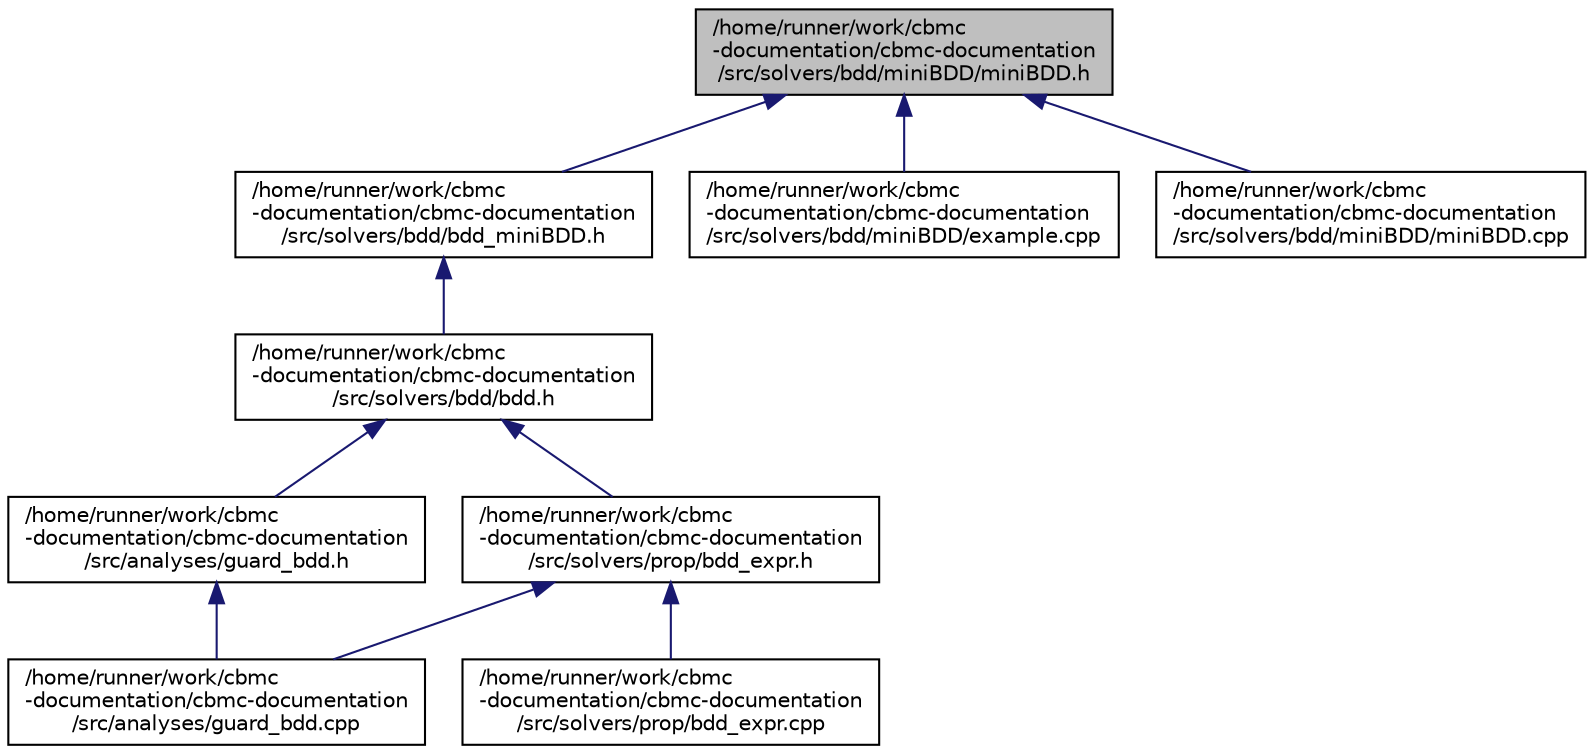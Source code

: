 digraph "/home/runner/work/cbmc-documentation/cbmc-documentation/src/solvers/bdd/miniBDD/miniBDD.h"
{
 // LATEX_PDF_SIZE
  bgcolor="transparent";
  edge [fontname="Helvetica",fontsize="10",labelfontname="Helvetica",labelfontsize="10"];
  node [fontname="Helvetica",fontsize="10",shape=record];
  Node1 [label="/home/runner/work/cbmc\l-documentation/cbmc-documentation\l/src/solvers/bdd/miniBDD/miniBDD.h",height=0.2,width=0.4,color="black", fillcolor="grey75", style="filled", fontcolor="black",tooltip="Small BDD implementation."];
  Node1 -> Node2 [dir="back",color="midnightblue",fontsize="10",style="solid",fontname="Helvetica"];
  Node2 [label="/home/runner/work/cbmc\l-documentation/cbmc-documentation\l/src/solvers/bdd/bdd_miniBDD.h",height=0.2,width=0.4,color="black",URL="$bdd__mini_b_d_d_8h.html",tooltip=" "];
  Node2 -> Node3 [dir="back",color="midnightblue",fontsize="10",style="solid",fontname="Helvetica"];
  Node3 [label="/home/runner/work/cbmc\l-documentation/cbmc-documentation\l/src/solvers/bdd/bdd.h",height=0.2,width=0.4,color="black",URL="$bdd_8h.html",tooltip=" "];
  Node3 -> Node4 [dir="back",color="midnightblue",fontsize="10",style="solid",fontname="Helvetica"];
  Node4 [label="/home/runner/work/cbmc\l-documentation/cbmc-documentation\l/src/analyses/guard_bdd.h",height=0.2,width=0.4,color="black",URL="$guard__bdd_8h.html",tooltip=" "];
  Node4 -> Node5 [dir="back",color="midnightblue",fontsize="10",style="solid",fontname="Helvetica"];
  Node5 [label="/home/runner/work/cbmc\l-documentation/cbmc-documentation\l/src/analyses/guard_bdd.cpp",height=0.2,width=0.4,color="black",URL="$guard__bdd_8cpp.html",tooltip=" "];
  Node3 -> Node6 [dir="back",color="midnightblue",fontsize="10",style="solid",fontname="Helvetica"];
  Node6 [label="/home/runner/work/cbmc\l-documentation/cbmc-documentation\l/src/solvers/prop/bdd_expr.h",height=0.2,width=0.4,color="black",URL="$bdd__expr_8h.html",tooltip="Binary decision diagram."];
  Node6 -> Node5 [dir="back",color="midnightblue",fontsize="10",style="solid",fontname="Helvetica"];
  Node6 -> Node7 [dir="back",color="midnightblue",fontsize="10",style="solid",fontname="Helvetica"];
  Node7 [label="/home/runner/work/cbmc\l-documentation/cbmc-documentation\l/src/solvers/prop/bdd_expr.cpp",height=0.2,width=0.4,color="black",URL="$bdd__expr_8cpp.html",tooltip=" "];
  Node1 -> Node8 [dir="back",color="midnightblue",fontsize="10",style="solid",fontname="Helvetica"];
  Node8 [label="/home/runner/work/cbmc\l-documentation/cbmc-documentation\l/src/solvers/bdd/miniBDD/example.cpp",height=0.2,width=0.4,color="black",URL="$example_8cpp.html",tooltip=" "];
  Node1 -> Node9 [dir="back",color="midnightblue",fontsize="10",style="solid",fontname="Helvetica"];
  Node9 [label="/home/runner/work/cbmc\l-documentation/cbmc-documentation\l/src/solvers/bdd/miniBDD/miniBDD.cpp",height=0.2,width=0.4,color="black",URL="$mini_b_d_d_8cpp.html",tooltip=" "];
}
